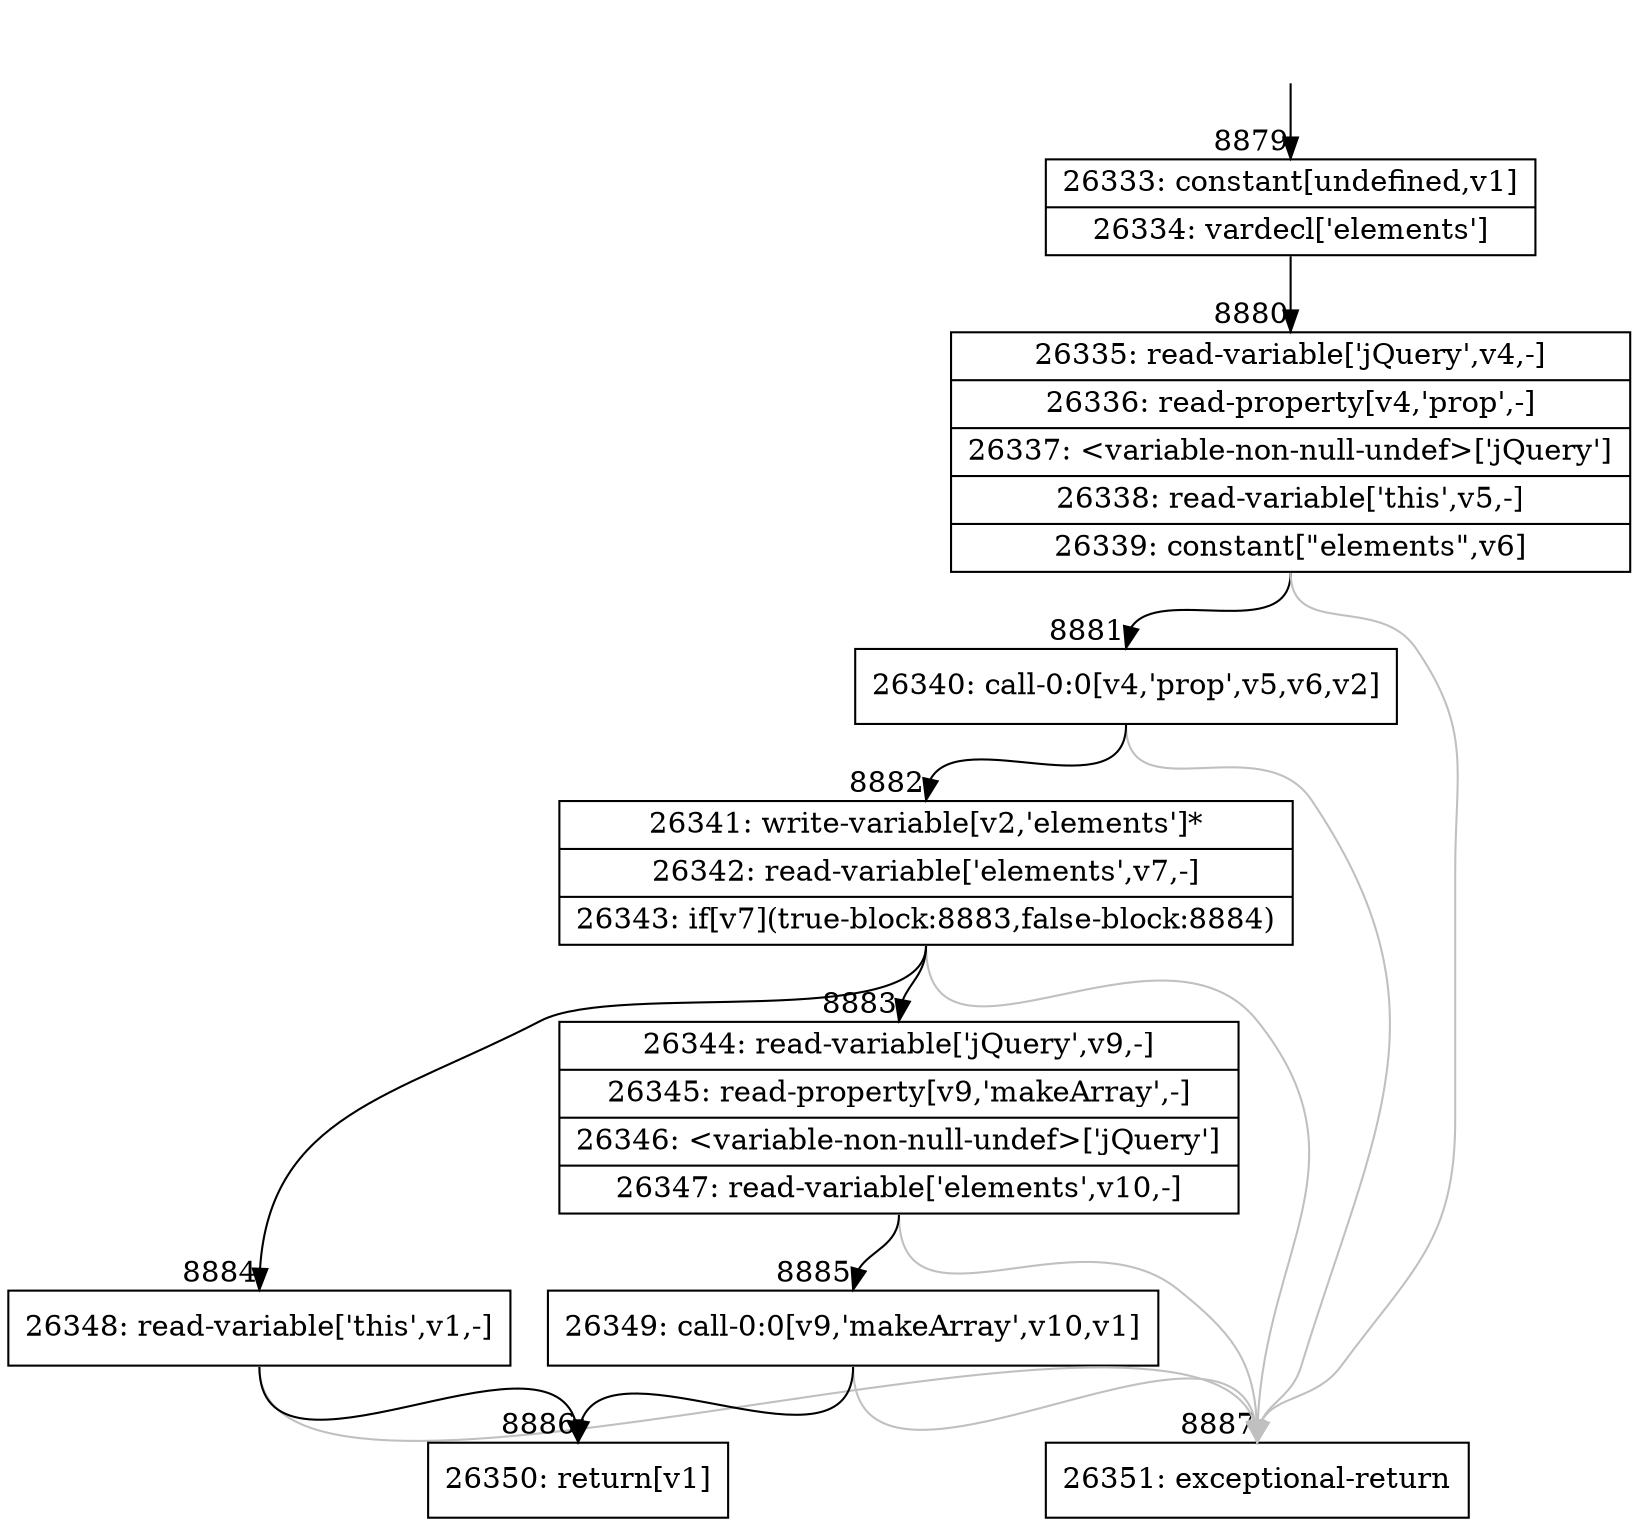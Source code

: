 digraph {
rankdir="TD"
BB_entry547[shape=none,label=""];
BB_entry547 -> BB8879 [tailport=s, headport=n, headlabel="    8879"]
BB8879 [shape=record label="{26333: constant[undefined,v1]|26334: vardecl['elements']}" ] 
BB8879 -> BB8880 [tailport=s, headport=n, headlabel="      8880"]
BB8880 [shape=record label="{26335: read-variable['jQuery',v4,-]|26336: read-property[v4,'prop',-]|26337: \<variable-non-null-undef\>['jQuery']|26338: read-variable['this',v5,-]|26339: constant[\"elements\",v6]}" ] 
BB8880 -> BB8881 [tailport=s, headport=n, headlabel="      8881"]
BB8880 -> BB8887 [tailport=s, headport=n, color=gray, headlabel="      8887"]
BB8881 [shape=record label="{26340: call-0:0[v4,'prop',v5,v6,v2]}" ] 
BB8881 -> BB8882 [tailport=s, headport=n, headlabel="      8882"]
BB8881 -> BB8887 [tailport=s, headport=n, color=gray]
BB8882 [shape=record label="{26341: write-variable[v2,'elements']*|26342: read-variable['elements',v7,-]|26343: if[v7](true-block:8883,false-block:8884)}" ] 
BB8882 -> BB8883 [tailport=s, headport=n, headlabel="      8883"]
BB8882 -> BB8884 [tailport=s, headport=n, headlabel="      8884"]
BB8882 -> BB8887 [tailport=s, headport=n, color=gray]
BB8883 [shape=record label="{26344: read-variable['jQuery',v9,-]|26345: read-property[v9,'makeArray',-]|26346: \<variable-non-null-undef\>['jQuery']|26347: read-variable['elements',v10,-]}" ] 
BB8883 -> BB8885 [tailport=s, headport=n, headlabel="      8885"]
BB8883 -> BB8887 [tailport=s, headport=n, color=gray]
BB8884 [shape=record label="{26348: read-variable['this',v1,-]}" ] 
BB8884 -> BB8886 [tailport=s, headport=n, headlabel="      8886"]
BB8884 -> BB8887 [tailport=s, headport=n, color=gray]
BB8885 [shape=record label="{26349: call-0:0[v9,'makeArray',v10,v1]}" ] 
BB8885 -> BB8886 [tailport=s, headport=n]
BB8885 -> BB8887 [tailport=s, headport=n, color=gray]
BB8886 [shape=record label="{26350: return[v1]}" ] 
BB8887 [shape=record label="{26351: exceptional-return}" ] 
}
